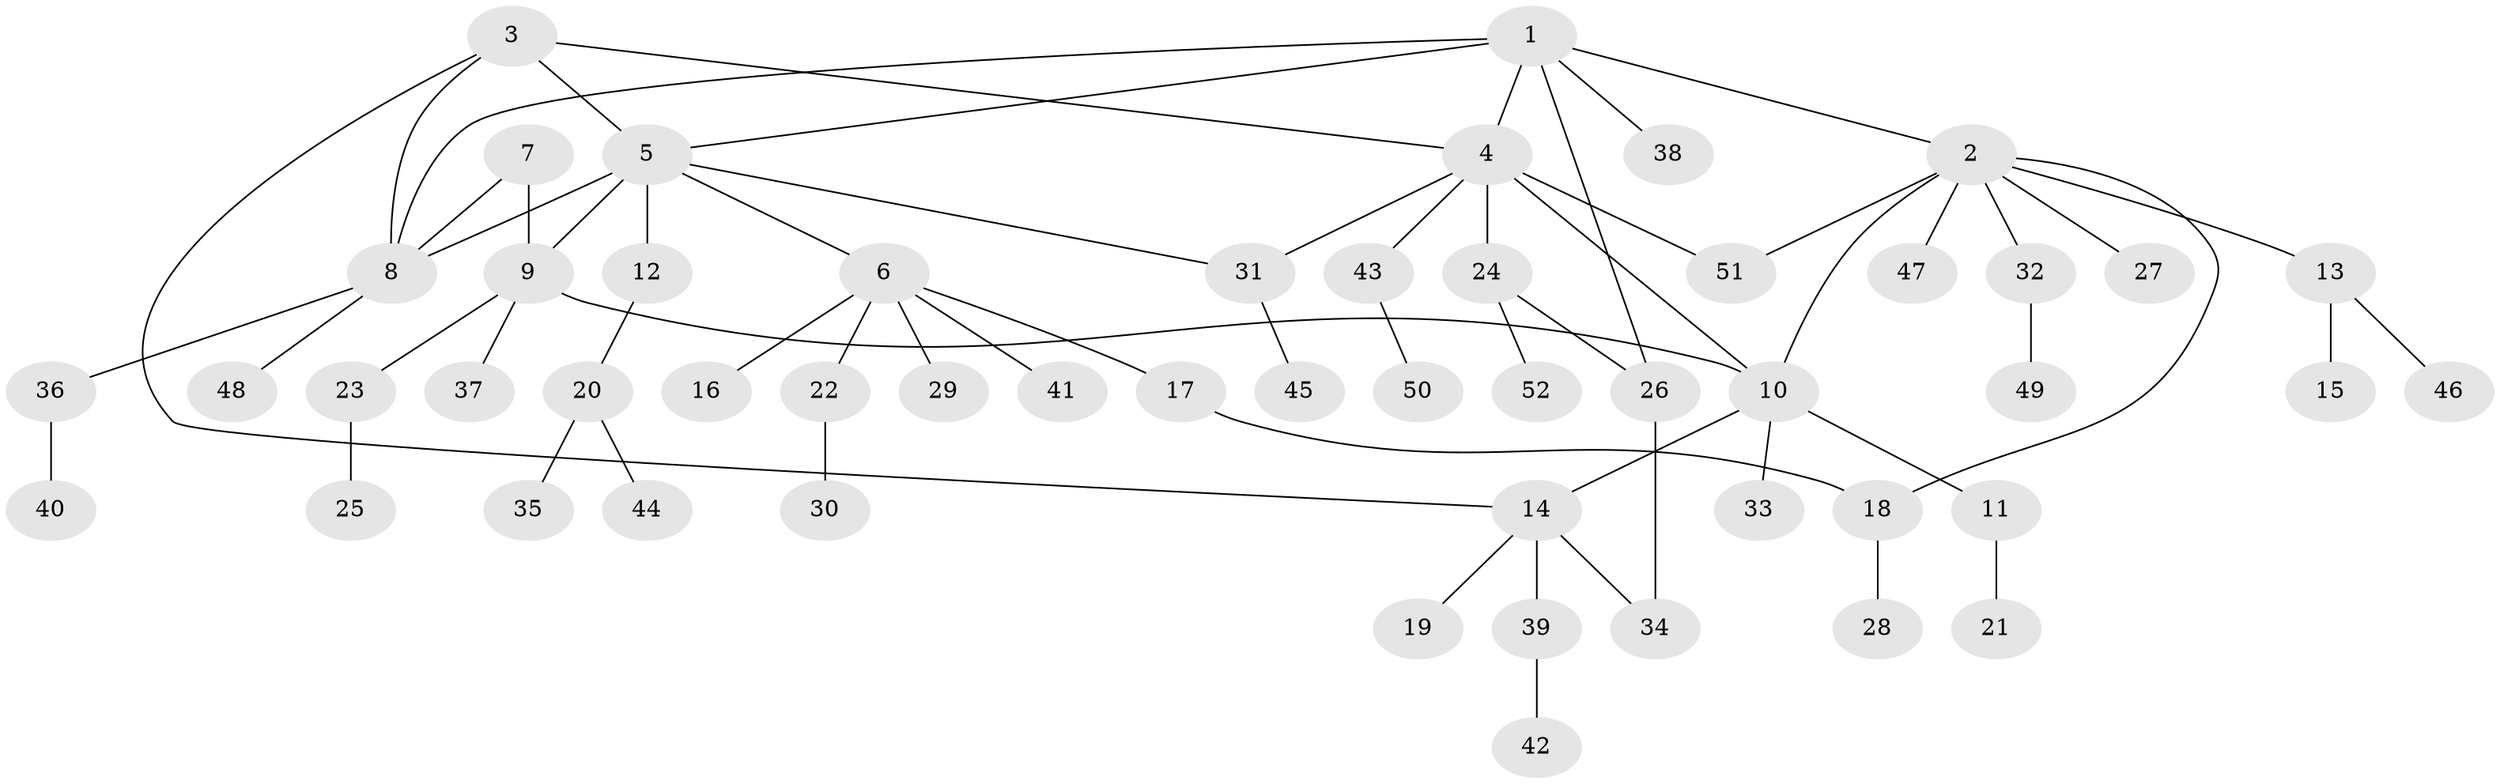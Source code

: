 // coarse degree distribution, {5: 0.05405405405405406, 12: 0.02702702702702703, 7: 0.05405405405405406, 8: 0.02702702702702703, 2: 0.24324324324324326, 6: 0.02702702702702703, 4: 0.02702702702702703, 1: 0.4864864864864865, 3: 0.05405405405405406}
// Generated by graph-tools (version 1.1) at 2025/52/02/27/25 19:52:19]
// undirected, 52 vertices, 63 edges
graph export_dot {
graph [start="1"]
  node [color=gray90,style=filled];
  1;
  2;
  3;
  4;
  5;
  6;
  7;
  8;
  9;
  10;
  11;
  12;
  13;
  14;
  15;
  16;
  17;
  18;
  19;
  20;
  21;
  22;
  23;
  24;
  25;
  26;
  27;
  28;
  29;
  30;
  31;
  32;
  33;
  34;
  35;
  36;
  37;
  38;
  39;
  40;
  41;
  42;
  43;
  44;
  45;
  46;
  47;
  48;
  49;
  50;
  51;
  52;
  1 -- 2;
  1 -- 4;
  1 -- 5;
  1 -- 8;
  1 -- 26;
  1 -- 38;
  2 -- 10;
  2 -- 13;
  2 -- 18;
  2 -- 27;
  2 -- 32;
  2 -- 47;
  2 -- 51;
  3 -- 4;
  3 -- 5;
  3 -- 8;
  3 -- 14;
  4 -- 10;
  4 -- 24;
  4 -- 31;
  4 -- 43;
  4 -- 51;
  5 -- 6;
  5 -- 8;
  5 -- 9;
  5 -- 12;
  5 -- 31;
  6 -- 16;
  6 -- 17;
  6 -- 22;
  6 -- 29;
  6 -- 41;
  7 -- 8;
  7 -- 9;
  8 -- 36;
  8 -- 48;
  9 -- 10;
  9 -- 23;
  9 -- 37;
  10 -- 11;
  10 -- 14;
  10 -- 33;
  11 -- 21;
  12 -- 20;
  13 -- 15;
  13 -- 46;
  14 -- 19;
  14 -- 34;
  14 -- 39;
  17 -- 18;
  18 -- 28;
  20 -- 35;
  20 -- 44;
  22 -- 30;
  23 -- 25;
  24 -- 26;
  24 -- 52;
  26 -- 34;
  31 -- 45;
  32 -- 49;
  36 -- 40;
  39 -- 42;
  43 -- 50;
}
